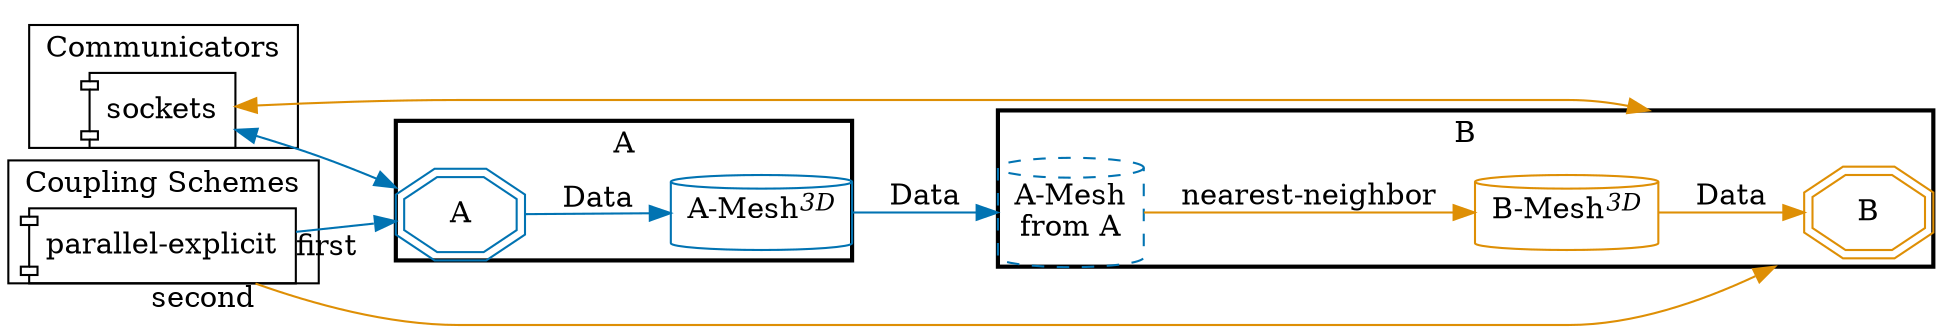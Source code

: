 digraph G {
compound=True;
layout=dot;
margin=0;
overlap=scale;
rankdir=LR;
splines=true;
subgraph cluster_m2n {
label="Communicators";
"m2n-A-B" [label="sockets", shape=component];
}

subgraph cluster_cpl {
label="Coupling Schemes";
"cpl-A-B" [label="parallel-explicit", shape=component];
}

subgraph cluster_A {
label="A";
style=bold;
"A" [color="#0173B2", shape=doubleoctagon];
"A-A-Mesh" [color="#0173B2", label=<A-Mesh<SUP><I>3D</I></SUP>>, shape=cylinder];
"A" -> "A-A-Mesh"  [color="#0173B2", label="Data", tooltip=scalar];
}

subgraph cluster_B {
label="B";
style=bold;
"B" [color="#DE8F05", shape=doubleoctagon];
"B-B-Mesh" [color="#DE8F05", label=<B-Mesh<SUP><I>3D</I></SUP>>, shape=cylinder];
"B-A-Mesh" [color="#0173B2", label="A-Mesh
from A", shape=cylinder, style=dashed];
"B-B-Mesh" -> "B"  [color="#DE8F05", label="Data", tooltip=scalar];
"B-A-Mesh" -> "B-B-Mesh"  [color="#DE8F05", label="nearest-neighbor"];
}

"m2n-A-B" -> "A"  [color="#0173B2", dir=both, lhead=cluster_A];
"m2n-A-B" -> "B"  [color="#DE8F05", dir=both, lhead=cluster_B];
"cpl-A-B" -> "A"  [color="#0173B2", lhead=cluster_A, taillabel="first"];
"cpl-A-B" -> "B"  [color="#DE8F05", lhead=cluster_B, taillabel="second"];
"A-A-Mesh" -> "B-A-Mesh"  [color="#0173B2", label="Data", style="", tooltip=scalar];
}
